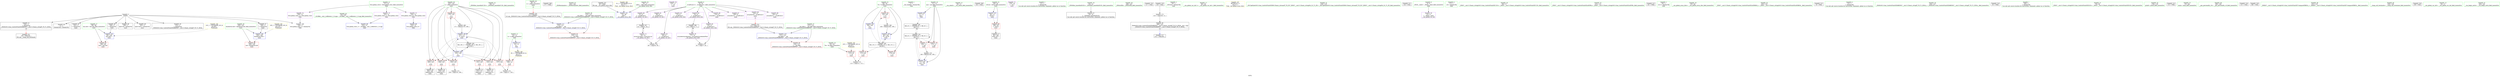 digraph "SVFG" {
	label="SVFG";

	Node0x55af2ff501e0 [shape=record,color=grey,label="{NodeID: 0\nNullPtr}"];
	Node0x55af2ff501e0 -> Node0x55af2ff65bd0[style=solid];
	Node0x55af2ff501e0 -> Node0x55af2ff65cd0[style=solid];
	Node0x55af2ff501e0 -> Node0x55af2ff65da0[style=solid];
	Node0x55af2ff501e0 -> Node0x55af2ff65e70[style=solid];
	Node0x55af2ff501e0 -> Node0x55af2ff66f60[style=solid];
	Node0x55af2ff501e0 -> Node0x55af2ff67030[style=solid];
	Node0x55af2ff501e0 -> Node0x55af2ff67100[style=solid];
	Node0x55af2ff501e0 -> Node0x55af2ff671d0[style=solid];
	Node0x55af2ff501e0 -> Node0x55af2ff66340[style=solid];
	Node0x55af2ff66040 [shape=record,color=blue,label="{NodeID: 97\n14\<--12\nn\<--\nGlob }"];
	Node0x55af2ff66040 -> Node0x55af2ff78350[style=dashed];
	Node0x55af2ff63fe0 [shape=record,color=green,label="{NodeID: 14\n30\<--31\n_ZNSt8ios_base4InitC1Ev\<--_ZNSt8ios_base4InitC1Ev_field_insensitive\n}"];
	Node0x55af2ff698e0 [shape=record,color=yellow,style=double,label="{NodeID: 194\n14V_1 = ENCHI(MR_14V_0)\npts\{99 \}\nFun[main]}"];
	Node0x55af2ff698e0 -> Node0x55af2ff66780[style=dashed];
	Node0x55af2ff66c60 [shape=record,color=blue,label="{NodeID: 111\n214\<--211\n__rhs.addr\<--__rhs\n_ZStltIcSt11char_traitsIcESaIcEEbRKNSt7__cxx1112basic_stringIT_T0_T1_EESA_\n}"];
	Node0x55af2ff66c60 -> Node0x55af2ff69650[style=dashed];
	Node0x55af2ff64c90 [shape=record,color=green,label="{NodeID: 28\n100\<--101\nehselector.slot\<--ehselector.slot_field_insensitive\nmain\n}"];
	Node0x55af2ff64c90 -> Node0x55af2ff68f00[style=solid];
	Node0x55af2ff64c90 -> Node0x55af2ff66850[style=solid];
	Node0x55af2ff80fb0 [shape=record,color=black,label="{NodeID: 208\n177 = PHI()\n}"];
	Node0x55af2ff659d0 [shape=record,color=green,label="{NodeID: 42\n243\<--244\n_ZSt9terminatev\<--_ZSt9terminatev_field_insensitive\n}"];
	Node0x55af2ff82560 [shape=record,color=black,label="{NodeID: 222\n69 = PHI()\n0th arg __cxx_global_array_dtor }"];
	Node0x55af2ff82560 -> Node0x55af2ff66440[style=solid];
	Node0x55af2ff67610 [shape=record,color=black,label="{NodeID: 56\n164\<--163\nidxprom20\<--\nmain\n}"];
	Node0x55af2ff68170 [shape=record,color=purple,label="{NodeID: 70\n120\<--17\n\<--.str\nmain\n}"];
	Node0x55af2ff6e7f0 [shape=record,color=black,label="{NodeID: 167\n53 = PHI(51, 54, )\n}"];
	Node0x55af2ff6e7f0 -> Node0x55af2ff68610[style=solid];
	Node0x55af2ff68d60 [shape=record,color=red,label="{NodeID: 84\n182\<--94\n\<--Ti\nmain\n}"];
	Node0x55af2ff68d60 -> Node0x55af2ff6ef10[style=solid];
	Node0x55af2ff5dfa0 [shape=record,color=green,label="{NodeID: 1\n7\<--1\n__dso_handle\<--dummyObj\nGlob }"];
	Node0x55af2ff75d90 [shape=record,color=black,label="{NodeID: 181\nMR_4V_2 = PHI(MR_4V_3, MR_4V_1, )\npts\{13 \}\n}"];
	Node0x55af2ff75d90 -> Node0x55af2ff75390[style=dashed];
	Node0x55af2ff66140 [shape=record,color=blue,label="{NodeID: 98\n254\<--22\nllvm.global_ctors_0\<--\nGlob }"];
	Node0x55af2ff640b0 [shape=record,color=green,label="{NodeID: 15\n36\<--37\n__cxa_atexit\<--__cxa_atexit_field_insensitive\n}"];
	Node0x55af2ff699c0 [shape=record,color=yellow,style=double,label="{NodeID: 195\n16V_1 = ENCHI(MR_16V_0)\npts\{101 \}\nFun[main]}"];
	Node0x55af2ff699c0 -> Node0x55af2ff66850[style=dashed];
	Node0x55af2ff64d60 [shape=record,color=green,label="{NodeID: 29\n102\<--103\ni\<--i_field_insensitive\nmain\n}"];
	Node0x55af2ff64d60 -> Node0x55af2ff68fd0[style=solid];
	Node0x55af2ff64d60 -> Node0x55af2ff690a0[style=solid];
	Node0x55af2ff64d60 -> Node0x55af2ff69170[style=solid];
	Node0x55af2ff64d60 -> Node0x55af2ff69240[style=solid];
	Node0x55af2ff64d60 -> Node0x55af2ff69310[style=solid];
	Node0x55af2ff64d60 -> Node0x55af2ff693e0[style=solid];
	Node0x55af2ff64d60 -> Node0x55af2ff694b0[style=solid];
	Node0x55af2ff64d60 -> Node0x55af2ff666b0[style=solid];
	Node0x55af2ff64d60 -> Node0x55af2ff669f0[style=solid];
	Node0x55af2ff80ee0 [shape=record,color=black,label="{NodeID: 209\n105 = PHI()\n}"];
	Node0x55af2ff65ad0 [shape=record,color=green,label="{NodeID: 43\n23\<--249\n_GLOBAL__sub_I_yefllowers_2_0.cpp\<--_GLOBAL__sub_I_yefllowers_2_0.cpp_field_insensitive\n}"];
	Node0x55af2ff65ad0 -> Node0x55af2ff66240[style=solid];
	Node0x55af2ff82630 [shape=record,color=black,label="{NodeID: 223\n210 = PHI(154, )\n0th arg _ZStltIcSt11char_traitsIcESaIcEEbRKNSt7__cxx1112basic_stringIT_T0_T1_EESA_ }"];
	Node0x55af2ff82630 -> Node0x55af2ff66b90[style=solid];
	Node0x55af2ff676e0 [shape=record,color=black,label="{NodeID: 57\n89\<--186\nmain_ret\<--\nmain\n}"];
	Node0x55af2ff68240 [shape=record,color=purple,label="{NodeID: 71\n176\<--19\n\<--.str.2\nmain\n}"];
	Node0x55af2ff6ed90 [shape=record,color=grey,label="{NodeID: 168\n171 = Binary(170, 109, )\n}"];
	Node0x55af2ff6ed90 -> Node0x55af2ff669f0[style=solid];
	Node0x55af2ff68e30 [shape=record,color=red,label="{NodeID: 85\n188\<--98\nexn\<--exn.slot\nmain\n}"];
	Node0x55af2ff5dcd0 [shape=record,color=green,label="{NodeID: 2\n12\<--1\n\<--dummyObj\nCan only get source location for instruction, argument, global var or function.}"];
	Node0x55af2ff76290 [shape=record,color=black,label="{NodeID: 182\nMR_12V_3 = PHI(MR_12V_4, MR_12V_2, )\npts\{95 \}\n}"];
	Node0x55af2ff76290 -> Node0x55af2ff68bc0[style=dashed];
	Node0x55af2ff76290 -> Node0x55af2ff68c90[style=dashed];
	Node0x55af2ff76290 -> Node0x55af2ff68d60[style=dashed];
	Node0x55af2ff76290 -> Node0x55af2ff66ac0[style=dashed];
	Node0x55af2ff66240 [shape=record,color=blue,label="{NodeID: 99\n255\<--23\nllvm.global_ctors_1\<--_GLOBAL__sub_I_yefllowers_2_0.cpp\nGlob }"];
	Node0x55af2ff641b0 [shape=record,color=green,label="{NodeID: 16\n35\<--41\n_ZNSt8ios_base4InitD1Ev\<--_ZNSt8ios_base4InitD1Ev_field_insensitive\n}"];
	Node0x55af2ff641b0 -> Node0x55af2ff672a0[style=solid];
	Node0x55af2ff64e30 [shape=record,color=green,label="{NodeID: 30\n106\<--107\n_ZNSirsERi\<--_ZNSirsERi_field_insensitive\n}"];
	Node0x55af2ff7f7c0 [shape=record,color=black,label="{NodeID: 210\n117 = PHI()\n}"];
	Node0x55af2ff65bd0 [shape=record,color=black,label="{NodeID: 44\n2\<--3\ndummyVal\<--dummyVal\n}"];
	Node0x55af2ff827a0 [shape=record,color=black,label="{NodeID: 224\n211 = PHI(96, )\n1st arg _ZStltIcSt11char_traitsIcESaIcEEbRKNSt7__cxx1112basic_stringIT_T0_T1_EESA_ }"];
	Node0x55af2ff827a0 -> Node0x55af2ff66c60[style=solid];
	Node0x55af2ff677b0 [shape=record,color=black,label="{NodeID: 58\n209\<--223\n_ZStltIcSt11char_traitsIcESaIcEEbRKNSt7__cxx1112basic_stringIT_T0_T1_EESA__ret\<--cmp\n_ZStltIcSt11char_traitsIcESaIcEEbRKNSt7__cxx1112basic_stringIT_T0_T1_EESA_\n|{<s0>14}}"];
	Node0x55af2ff677b0:s0 -> Node0x55af2ff81f70[style=solid,color=blue];
	Node0x55af2ff68310 [shape=record,color=purple,label="{NodeID: 72\n254\<--21\nllvm.global_ctors_0\<--llvm.global_ctors\nGlob }"];
	Node0x55af2ff68310 -> Node0x55af2ff66140[style=solid];
	Node0x55af2ff6ef10 [shape=record,color=grey,label="{NodeID: 169\n183 = Binary(182, 109, )\n}"];
	Node0x55af2ff6ef10 -> Node0x55af2ff66ac0[style=solid];
	Node0x55af2ff68f00 [shape=record,color=red,label="{NodeID: 86\n189\<--100\nsel\<--ehselector.slot\nmain\n}"];
	Node0x55af2ff5d9d0 [shape=record,color=green,label="{NodeID: 3\n16\<--1\n_ZSt3cin\<--dummyObj\nGlob }"];
	Node0x55af2ff76790 [shape=record,color=black,label="{NodeID: 183\nMR_18V_2 = PHI(MR_18V_4, MR_18V_1, )\npts\{103 \}\n}"];
	Node0x55af2ff76790 -> Node0x55af2ff666b0[style=dashed];
	Node0x55af2ff66340 [shape=record,color=blue, style = dotted,label="{NodeID: 100\n256\<--3\nllvm.global_ctors_2\<--dummyVal\nGlob }"];
	Node0x55af2ff642b0 [shape=record,color=green,label="{NodeID: 17\n48\<--49\n__cxx_global_var_init.1\<--__cxx_global_var_init.1_field_insensitive\n}"];
	Node0x55af2ff69b80 [shape=record,color=yellow,style=double,label="{NodeID: 197\nRETMU(2V_2)\npts\{71 \}\nFun[__cxx_global_array_dtor]}"];
	Node0x55af2ff64f30 [shape=record,color=green,label="{NodeID: 31\n118\<--119\n_ZSt7getlineIcSt11char_traitsIcESaIcEERSt13basic_istreamIT_T0_ES7_RNSt7__cxx1112basic_stringIS4_S5_T1_EE\<--_ZSt7getlineIcSt11char_traitsIcESaIcEERSt13basic_istreamIT_T0_ES7_RNSt7__cxx1112basic_stringIS4_S5_T1_EE_field_insensitive\n}"];
	Node0x55af2ff7f8c0 [shape=record,color=black,label="{NodeID: 211\n134 = PHI()\n}"];
	Node0x55af2ff65cd0 [shape=record,color=black,label="{NodeID: 45\n145\<--3\n\<--dummyVal\nmain\n}"];
	Node0x55af2ff67880 [shape=record,color=purple,label="{NodeID: 59\n32\<--4\n\<--_ZStL8__ioinit\n__cxx_global_var_init\n}"];
	Node0x55af2ff68410 [shape=record,color=purple,label="{NodeID: 73\n255\<--21\nllvm.global_ctors_1\<--llvm.global_ctors\nGlob }"];
	Node0x55af2ff68410 -> Node0x55af2ff66240[style=solid];
	Node0x55af2ff6f090 [shape=record,color=grey,label="{NodeID: 170\n160 = Binary(159, 109, )\n}"];
	Node0x55af2ff6f090 -> Node0x55af2ff66920[style=solid];
	Node0x55af2ff68fd0 [shape=record,color=red,label="{NodeID: 87\n127\<--102\n\<--i\nmain\n}"];
	Node0x55af2ff68fd0 -> Node0x55af2ff6f690[style=solid];
	Node0x55af2ff5da60 [shape=record,color=green,label="{NodeID: 4\n17\<--1\n.str\<--dummyObj\nGlob }"];
	Node0x55af2ff66440 [shape=record,color=blue,label="{NodeID: 101\n70\<--69\n.addr\<--\n__cxx_global_array_dtor\n}"];
	Node0x55af2ff643b0 [shape=record,color=green,label="{NodeID: 18\n56\<--57\n_ZNSt7__cxx1112basic_stringIcSt11char_traitsIcESaIcEEC1Ev\<--_ZNSt7__cxx1112basic_stringIcSt11char_traitsIcESaIcEEC1Ev_field_insensitive\n}"];
	Node0x55af2ff65030 [shape=record,color=green,label="{NodeID: 32\n122\<--123\n_ZNSt7__cxx1112basic_stringIcSt11char_traitsIcESaIcEEaSEPKc\<--_ZNSt7__cxx1112basic_stringIcSt11char_traitsIcESaIcEEaSEPKc_field_insensitive\n}"];
	Node0x55af2ff7f9c0 [shape=record,color=black,label="{NodeID: 212\n141 = PHI()\n}"];
	Node0x55af2ff65da0 [shape=record,color=black,label="{NodeID: 46\n146\<--3\n\<--dummyVal\nmain\n}"];
	Node0x55af2ff65da0 -> Node0x55af2ff66780[style=solid];
	Node0x55af2ff67950 [shape=record,color=purple,label="{NodeID: 60\n51\<--8\n\<--_Z1aB5cxx11\n__cxx_global_var_init.1\n}"];
	Node0x55af2ff67950 -> Node0x55af2ff6e7f0[style=solid];
	Node0x55af2ff68510 [shape=record,color=purple,label="{NodeID: 74\n256\<--21\nllvm.global_ctors_2\<--llvm.global_ctors\nGlob }"];
	Node0x55af2ff68510 -> Node0x55af2ff66340[style=solid];
	Node0x55af2ff6f210 [shape=record,color=grey,label="{NodeID: 171\n82 = cmp(77, 81, )\n}"];
	Node0x55af2ff690a0 [shape=record,color=red,label="{NodeID: 88\n131\<--102\n\<--i\nmain\n}"];
	Node0x55af2ff690a0 -> Node0x55af2ff673a0[style=solid];
	Node0x55af2ff5daf0 [shape=record,color=green,label="{NodeID: 5\n19\<--1\n.str.2\<--dummyObj\nGlob }"];
	Node0x55af2ff66510 [shape=record,color=blue,label="{NodeID: 102\n90\<--12\nretval\<--\nmain\n}"];
	Node0x55af2ff66510 -> Node0x55af2ff68a20[style=dashed];
	Node0x55af2ff644b0 [shape=record,color=green,label="{NodeID: 19\n63\<--64\n__cxx_global_array_dtor\<--__cxx_global_array_dtor_field_insensitive\n}"];
	Node0x55af2ff65130 [shape=record,color=green,label="{NodeID: 33\n142\<--143\n_ZNSt7__cxx1112basic_stringIcSt11char_traitsIcESaIcEEaSERKS4_\<--_ZNSt7__cxx1112basic_stringIcSt11char_traitsIcESaIcEEaSERKS4__field_insensitive\n}"];
	Node0x55af2ff7fac0 [shape=record,color=black,label="{NodeID: 213\n33 = PHI()\n}"];
	Node0x55af2ff65e70 [shape=record,color=black,label="{NodeID: 47\n148\<--3\n\<--dummyVal\nmain\n}"];
	Node0x55af2ff65e70 -> Node0x55af2ff66850[style=solid];
	Node0x55af2ff67a20 [shape=record,color=purple,label="{NodeID: 61\n58\<--8\n\<--_Z1aB5cxx11\n__cxx_global_var_init.1\n}"];
	Node0x55af2ff68610 [shape=record,color=purple,label="{NodeID: 75\n54\<--53\narrayctor.next\<--arrayctor.cur\n__cxx_global_var_init.1\n}"];
	Node0x55af2ff68610 -> Node0x55af2ff6e7f0[style=solid];
	Node0x55af2ff68610 -> Node0x55af2ff6f990[style=solid];
	Node0x55af2ff6f390 [shape=record,color=grey,label="{NodeID: 172\n223 = cmp(220, 12, )\n}"];
	Node0x55af2ff6f390 -> Node0x55af2ff677b0[style=solid];
	Node0x55af2ff69170 [shape=record,color=red,label="{NodeID: 89\n135\<--102\n\<--i\nmain\n}"];
	Node0x55af2ff69170 -> Node0x55af2ff6f510[style=solid];
	Node0x55af2ff5cd30 [shape=record,color=green,label="{NodeID: 6\n22\<--1\n\<--dummyObj\nCan only get source location for instruction, argument, global var or function.}"];
	Node0x55af2fdd4d90 [shape=record,color=yellow,style=double,label="{NodeID: 186\n2V_1 = ENCHI(MR_2V_0)\npts\{71 \}\nFun[__cxx_global_array_dtor]}"];
	Node0x55af2fdd4d90 -> Node0x55af2ff66440[style=dashed];
	Node0x55af2ff665e0 [shape=record,color=blue,label="{NodeID: 103\n94\<--109\nTi\<--\nmain\n}"];
	Node0x55af2ff665e0 -> Node0x55af2ff76290[style=dashed];
	Node0x55af2ff645b0 [shape=record,color=green,label="{NodeID: 20\n70\<--71\n.addr\<--.addr_field_insensitive\n__cxx_global_array_dtor\n}"];
	Node0x55af2ff645b0 -> Node0x55af2ff66440[style=solid];
	Node0x55af2ff65230 [shape=record,color=green,label="{NodeID: 34\n156\<--157\n_ZStltIcSt11char_traitsIcESaIcEEbRKNSt7__cxx1112basic_stringIT_T0_T1_EESA_\<--_ZStltIcSt11char_traitsIcESaIcEEbRKNSt7__cxx1112basic_stringIT_T0_T1_EESA__field_insensitive\n}"];
	Node0x55af2ff7fbc0 [shape=record,color=black,label="{NodeID: 214\n62 = PHI()\n}"];
	Node0x55af2ff66f60 [shape=record,color=black,label="{NodeID: 48\n190\<--3\nlpad.val\<--dummyVal\nmain\n}"];
	Node0x55af2ff67af0 [shape=record,color=purple,label="{NodeID: 62\n59\<--8\n\<--_Z1aB5cxx11\n__cxx_global_var_init.1\n}"];
	Node0x55af2ff67af0 -> Node0x55af2ff6f990[style=solid];
	Node0x55af2ff686e0 [shape=record,color=purple,label="{NodeID: 76\n77\<--76\narraydestroy.element\<--arraydestroy.elementPast\n__cxx_global_array_dtor\n}"];
	Node0x55af2ff686e0 -> Node0x55af2ff6e250[style=solid];
	Node0x55af2ff686e0 -> Node0x55af2ff6f210[style=solid];
	Node0x55af2ff6f510 [shape=record,color=grey,label="{NodeID: 173\n136 = cmp(135, 109, )\n}"];
	Node0x55af2ff69240 [shape=record,color=red,label="{NodeID: 90\n138\<--102\n\<--i\nmain\n}"];
	Node0x55af2ff69240 -> Node0x55af2ff67470[style=solid];
	Node0x55af2ff5cdc0 [shape=record,color=green,label="{NodeID: 7\n109\<--1\n\<--dummyObj\nCan only get source location for instruction, argument, global var or function.}"];
	Node0x55af2ff666b0 [shape=record,color=blue,label="{NodeID: 104\n102\<--109\ni\<--\nmain\n}"];
	Node0x55af2ff666b0 -> Node0x55af2ff68fd0[style=dashed];
	Node0x55af2ff666b0 -> Node0x55af2ff690a0[style=dashed];
	Node0x55af2ff666b0 -> Node0x55af2ff69170[style=dashed];
	Node0x55af2ff666b0 -> Node0x55af2ff69240[style=dashed];
	Node0x55af2ff666b0 -> Node0x55af2ff69310[style=dashed];
	Node0x55af2ff666b0 -> Node0x55af2ff693e0[style=dashed];
	Node0x55af2ff666b0 -> Node0x55af2ff694b0[style=dashed];
	Node0x55af2ff666b0 -> Node0x55af2ff669f0[style=dashed];
	Node0x55af2ff666b0 -> Node0x55af2ff76790[style=dashed];
	Node0x55af2ff64680 [shape=record,color=green,label="{NodeID: 21\n79\<--80\n_ZNSt7__cxx1112basic_stringIcSt11char_traitsIcESaIcEED1Ev\<--_ZNSt7__cxx1112basic_stringIcSt11char_traitsIcESaIcEED1Ev_field_insensitive\n}"];
	Node0x55af2ff65330 [shape=record,color=green,label="{NodeID: 35\n178\<--179\nprintf\<--printf_field_insensitive\n}"];
	Node0x55af2ff7fcc0 [shape=record,color=black,label="{NodeID: 215\n115 = PHI()\n}"];
	Node0x55af2ff67030 [shape=record,color=black,label="{NodeID: 49\n191\<--3\nlpad.val31\<--dummyVal\nmain\n}"];
	Node0x55af2ff67bc0 [shape=record,color=purple,label="{NodeID: 63\n73\<--8\n\<--_Z1aB5cxx11\n__cxx_global_array_dtor\n}"];
	Node0x55af2ff687b0 [shape=record,color=red,label="{NodeID: 77\n159\<--11\n\<--ans\nmain\n}"];
	Node0x55af2ff687b0 -> Node0x55af2ff6f090[style=solid];
	Node0x55af2ff6f690 [shape=record,color=grey,label="{NodeID: 174\n129 = cmp(127, 128, )\n}"];
	Node0x55af2ff69310 [shape=record,color=red,label="{NodeID: 91\n152\<--102\n\<--i\nmain\n}"];
	Node0x55af2ff69310 -> Node0x55af2ff67540[style=solid];
	Node0x55af2ff5ce50 [shape=record,color=green,label="{NodeID: 8\n4\<--6\n_ZStL8__ioinit\<--_ZStL8__ioinit_field_insensitive\nGlob }"];
	Node0x55af2ff5ce50 -> Node0x55af2ff67880[style=solid];
	Node0x55af2ff66780 [shape=record,color=blue,label="{NodeID: 105\n98\<--146\nexn.slot\<--\nmain\n}"];
	Node0x55af2ff66780 -> Node0x55af2ff68e30[style=dashed];
	Node0x55af2ff64780 [shape=record,color=green,label="{NodeID: 22\n87\<--88\nmain\<--main_field_insensitive\n}"];
	Node0x55af2ff65430 [shape=record,color=green,label="{NodeID: 36\n199\<--200\n__gxx_personality_v0\<--__gxx_personality_v0_field_insensitive\n}"];
	Node0x55af2ff81ea0 [shape=record,color=black,label="{NodeID: 216\n121 = PHI()\n}"];
	Node0x55af2ff67100 [shape=record,color=black,label="{NodeID: 50\n225\<--3\n\<--dummyVal\n_ZStltIcSt11char_traitsIcESaIcEEbRKNSt7__cxx1112basic_stringIT_T0_T1_EESA_\n}"];
	Node0x55af2ff67c90 [shape=record,color=purple,label="{NodeID: 64\n74\<--8\n\<--_Z1aB5cxx11\n__cxx_global_array_dtor\n}"];
	Node0x55af2ff67c90 -> Node0x55af2ff6e250[style=solid];
	Node0x55af2ff68880 [shape=record,color=red,label="{NodeID: 78\n175\<--11\n\<--ans\nmain\n}"];
	Node0x55af2ff6f810 [shape=record,color=grey,label="{NodeID: 175\n113 = cmp(111, 112, )\n}"];
	Node0x55af2ff693e0 [shape=record,color=red,label="{NodeID: 92\n163\<--102\n\<--i\nmain\n}"];
	Node0x55af2ff693e0 -> Node0x55af2ff67610[style=solid];
	Node0x55af2ff5cf90 [shape=record,color=green,label="{NodeID: 9\n8\<--10\n_Z1aB5cxx11\<--_Z1aB5cxx11_field_insensitive\nGlob }"];
	Node0x55af2ff5cf90 -> Node0x55af2ff67950[style=solid];
	Node0x55af2ff5cf90 -> Node0x55af2ff67a20[style=solid];
	Node0x55af2ff5cf90 -> Node0x55af2ff67af0[style=solid];
	Node0x55af2ff5cf90 -> Node0x55af2ff67bc0[style=solid];
	Node0x55af2ff5cf90 -> Node0x55af2ff67c90[style=solid];
	Node0x55af2ff5cf90 -> Node0x55af2ff67d60[style=solid];
	Node0x55af2ff5cf90 -> Node0x55af2ff67e30[style=solid];
	Node0x55af2ff5cf90 -> Node0x55af2ff67f00[style=solid];
	Node0x55af2ff5cf90 -> Node0x55af2ff67fd0[style=solid];
	Node0x55af2ff5cf90 -> Node0x55af2ff680a0[style=solid];
	Node0x55af2ff66850 [shape=record,color=blue,label="{NodeID: 106\n100\<--148\nehselector.slot\<--\nmain\n}"];
	Node0x55af2ff66850 -> Node0x55af2ff68f00[style=dashed];
	Node0x55af2ff64880 [shape=record,color=green,label="{NodeID: 23\n90\<--91\nretval\<--retval_field_insensitive\nmain\n}"];
	Node0x55af2ff64880 -> Node0x55af2ff68a20[style=solid];
	Node0x55af2ff64880 -> Node0x55af2ff66510[style=solid];
	Node0x55af2ff65530 [shape=record,color=green,label="{NodeID: 37\n212\<--213\n__lhs.addr\<--__lhs.addr_field_insensitive\n_ZStltIcSt11char_traitsIcESaIcEEbRKNSt7__cxx1112basic_stringIT_T0_T1_EESA_\n}"];
	Node0x55af2ff65530 -> Node0x55af2ff69580[style=solid];
	Node0x55af2ff65530 -> Node0x55af2ff66b90[style=solid];
	Node0x55af2ff81f70 [shape=record,color=black,label="{NodeID: 217\n155 = PHI(209, )\n}"];
	Node0x55af2ff671d0 [shape=record,color=black,label="{NodeID: 51\n226\<--3\n\<--dummyVal\n_ZStltIcSt11char_traitsIcESaIcEEbRKNSt7__cxx1112basic_stringIT_T0_T1_EESA_\n|{<s0>19}}"];
	Node0x55af2ff671d0:s0 -> Node0x55af2ff823a0[style=solid,color=red];
	Node0x55af2ff67d60 [shape=record,color=purple,label="{NodeID: 65\n81\<--8\n\<--_Z1aB5cxx11\n__cxx_global_array_dtor\n}"];
	Node0x55af2ff67d60 -> Node0x55af2ff6f210[style=solid];
	Node0x55af2ff68950 [shape=record,color=red,label="{NodeID: 79\n128\<--14\n\<--n\nmain\n}"];
	Node0x55af2ff68950 -> Node0x55af2ff6f690[style=solid];
	Node0x55af2ff6f990 [shape=record,color=grey,label="{NodeID: 176\n60 = cmp(54, 59, )\n}"];
	Node0x55af2ff694b0 [shape=record,color=red,label="{NodeID: 93\n170\<--102\n\<--i\nmain\n}"];
	Node0x55af2ff694b0 -> Node0x55af2ff6ed90[style=solid];
	Node0x55af2ff5d020 [shape=record,color=green,label="{NodeID: 10\n11\<--13\nans\<--ans_field_insensitive\nGlob }"];
	Node0x55af2ff5d020 -> Node0x55af2ff687b0[style=solid];
	Node0x55af2ff5d020 -> Node0x55af2ff68880[style=solid];
	Node0x55af2ff5d020 -> Node0x55af2ff65f40[style=solid];
	Node0x55af2ff5d020 -> Node0x55af2ff66920[style=solid];
	Node0x55af2ff78350 [shape=record,color=yellow,style=double,label="{NodeID: 190\n6V_1 = ENCHI(MR_6V_0)\npts\{15 \}\nFun[main]}"];
	Node0x55af2ff78350 -> Node0x55af2ff68950[style=dashed];
	Node0x55af2ff66920 [shape=record,color=blue,label="{NodeID: 107\n11\<--160\nans\<--inc\nmain\n}"];
	Node0x55af2ff66920 -> Node0x55af2ff75390[style=dashed];
	Node0x55af2ff64950 [shape=record,color=green,label="{NodeID: 24\n92\<--93\nTe\<--Te_field_insensitive\nmain\n}"];
	Node0x55af2ff64950 -> Node0x55af2ff68af0[style=solid];
	Node0x55af2ff65600 [shape=record,color=green,label="{NodeID: 38\n214\<--215\n__rhs.addr\<--__rhs.addr_field_insensitive\n_ZStltIcSt11char_traitsIcESaIcEEbRKNSt7__cxx1112basic_stringIT_T0_T1_EESA_\n}"];
	Node0x55af2ff65600 -> Node0x55af2ff69650[style=solid];
	Node0x55af2ff65600 -> Node0x55af2ff66c60[style=solid];
	Node0x55af2ff820d0 [shape=record,color=black,label="{NodeID: 218\n166 = PHI()\n}"];
	Node0x55af2ff672a0 [shape=record,color=black,label="{NodeID: 52\n34\<--35\n\<--_ZNSt8ios_base4InitD1Ev\nCan only get source location for instruction, argument, global var or function.}"];
	Node0x55af2ff67e30 [shape=record,color=purple,label="{NodeID: 66\n133\<--8\narrayidx\<--_Z1aB5cxx11\nmain\n}"];
	Node0x55af2ff68a20 [shape=record,color=red,label="{NodeID: 80\n186\<--90\n\<--retval\nmain\n}"];
	Node0x55af2ff68a20 -> Node0x55af2ff676e0[style=solid];
	Node0x55af2ff69580 [shape=record,color=red,label="{NodeID: 94\n218\<--212\n\<--__lhs.addr\n_ZStltIcSt11char_traitsIcESaIcEEbRKNSt7__cxx1112basic_stringIT_T0_T1_EESA_\n}"];
	Node0x55af2ff5d0f0 [shape=record,color=green,label="{NodeID: 11\n14\<--15\nn\<--n_field_insensitive\nGlob }"];
	Node0x55af2ff5d0f0 -> Node0x55af2ff68950[style=solid];
	Node0x55af2ff5d0f0 -> Node0x55af2ff66040[style=solid];
	Node0x55af2ff669f0 [shape=record,color=blue,label="{NodeID: 108\n102\<--171\ni\<--inc25\nmain\n}"];
	Node0x55af2ff669f0 -> Node0x55af2ff68fd0[style=dashed];
	Node0x55af2ff669f0 -> Node0x55af2ff690a0[style=dashed];
	Node0x55af2ff669f0 -> Node0x55af2ff69170[style=dashed];
	Node0x55af2ff669f0 -> Node0x55af2ff69240[style=dashed];
	Node0x55af2ff669f0 -> Node0x55af2ff69310[style=dashed];
	Node0x55af2ff669f0 -> Node0x55af2ff693e0[style=dashed];
	Node0x55af2ff669f0 -> Node0x55af2ff694b0[style=dashed];
	Node0x55af2ff669f0 -> Node0x55af2ff669f0[style=dashed];
	Node0x55af2ff669f0 -> Node0x55af2ff76790[style=dashed];
	Node0x55af2ff64a20 [shape=record,color=green,label="{NodeID: 25\n94\<--95\nTi\<--Ti_field_insensitive\nmain\n}"];
	Node0x55af2ff64a20 -> Node0x55af2ff68bc0[style=solid];
	Node0x55af2ff64a20 -> Node0x55af2ff68c90[style=solid];
	Node0x55af2ff64a20 -> Node0x55af2ff68d60[style=solid];
	Node0x55af2ff64a20 -> Node0x55af2ff665e0[style=solid];
	Node0x55af2ff64a20 -> Node0x55af2ff66ac0[style=solid];
	Node0x55af2ff656d0 [shape=record,color=green,label="{NodeID: 39\n221\<--222\n_ZNKSt7__cxx1112basic_stringIcSt11char_traitsIcESaIcEE7compareERKS4_\<--_ZNKSt7__cxx1112basic_stringIcSt11char_traitsIcESaIcEE7compareERKS4__field_insensitive\n}"];
	Node0x55af2ff821a0 [shape=record,color=black,label="{NodeID: 219\n220 = PHI()\n}"];
	Node0x55af2ff821a0 -> Node0x55af2ff6f390[style=solid];
	Node0x55af2ff673a0 [shape=record,color=black,label="{NodeID: 53\n132\<--131\nidxprom\<--\nmain\n}"];
	Node0x55af2ff67f00 [shape=record,color=purple,label="{NodeID: 67\n140\<--8\narrayidx12\<--_Z1aB5cxx11\nmain\n}"];
	Node0x55af2ff68af0 [shape=record,color=red,label="{NodeID: 81\n112\<--92\n\<--Te\nmain\n}"];
	Node0x55af2ff68af0 -> Node0x55af2ff6f810[style=solid];
	Node0x55af2ff69650 [shape=record,color=red,label="{NodeID: 95\n219\<--214\n\<--__rhs.addr\n_ZStltIcSt11char_traitsIcESaIcEEbRKNSt7__cxx1112basic_stringIT_T0_T1_EESA_\n}"];
	Node0x55af2ff5d1f0 [shape=record,color=green,label="{NodeID: 12\n21\<--25\nllvm.global_ctors\<--llvm.global_ctors_field_insensitive\nGlob }"];
	Node0x55af2ff5d1f0 -> Node0x55af2ff68310[style=solid];
	Node0x55af2ff5d1f0 -> Node0x55af2ff68410[style=solid];
	Node0x55af2ff5d1f0 -> Node0x55af2ff68510[style=solid];
	Node0x55af2ff69720 [shape=record,color=yellow,style=double,label="{NodeID: 192\n10V_1 = ENCHI(MR_10V_0)\npts\{93 \}\nFun[main]}"];
	Node0x55af2ff69720 -> Node0x55af2ff68af0[style=dashed];
	Node0x55af2ff66ac0 [shape=record,color=blue,label="{NodeID: 109\n94\<--183\nTi\<--inc29\nmain\n}"];
	Node0x55af2ff66ac0 -> Node0x55af2ff76290[style=dashed];
	Node0x55af2ff64af0 [shape=record,color=green,label="{NodeID: 26\n96\<--97\ns\<--s_field_insensitive\nmain\n|{<s0>14}}"];
	Node0x55af2ff64af0:s0 -> Node0x55af2ff827a0[style=solid,color=red];
	Node0x55af2ff657d0 [shape=record,color=green,label="{NodeID: 40\n228\<--229\n__clang_call_terminate\<--__clang_call_terminate_field_insensitive\n}"];
	Node0x55af2ff822d0 [shape=record,color=black,label="{NodeID: 220\n239 = PHI()\n}"];
	Node0x55af2ff67470 [shape=record,color=black,label="{NodeID: 54\n139\<--138\nidxprom11\<--\nmain\n}"];
	Node0x55af2ff67fd0 [shape=record,color=purple,label="{NodeID: 68\n154\<--8\narrayidx16\<--_Z1aB5cxx11\nmain\n|{<s0>14}}"];
	Node0x55af2ff67fd0:s0 -> Node0x55af2ff82630[style=solid,color=red];
	Node0x55af2ff68bc0 [shape=record,color=red,label="{NodeID: 82\n111\<--94\n\<--Ti\nmain\n}"];
	Node0x55af2ff68bc0 -> Node0x55af2ff6f810[style=solid];
	Node0x55af2ff75390 [shape=record,color=black,label="{NodeID: 179\nMR_4V_3 = PHI(MR_4V_4, MR_4V_2, )\npts\{13 \}\n}"];
	Node0x55af2ff75390 -> Node0x55af2ff687b0[style=dashed];
	Node0x55af2ff75390 -> Node0x55af2ff68880[style=dashed];
	Node0x55af2ff75390 -> Node0x55af2ff66920[style=dashed];
	Node0x55af2ff75390 -> Node0x55af2ff75390[style=dashed];
	Node0x55af2ff75390 -> Node0x55af2ff75d90[style=dashed];
	Node0x55af2ff65f40 [shape=record,color=blue,label="{NodeID: 96\n11\<--12\nans\<--\nGlob }"];
	Node0x55af2ff65f40 -> Node0x55af2ff75d90[style=dashed];
	Node0x55af2ff63f50 [shape=record,color=green,label="{NodeID: 13\n26\<--27\n__cxx_global_var_init\<--__cxx_global_var_init_field_insensitive\n}"];
	Node0x55af2ff66b90 [shape=record,color=blue,label="{NodeID: 110\n212\<--210\n__lhs.addr\<--__lhs\n_ZStltIcSt11char_traitsIcESaIcEEbRKNSt7__cxx1112basic_stringIT_T0_T1_EESA_\n}"];
	Node0x55af2ff66b90 -> Node0x55af2ff69580[style=dashed];
	Node0x55af2ff64bc0 [shape=record,color=green,label="{NodeID: 27\n98\<--99\nexn.slot\<--exn.slot_field_insensitive\nmain\n}"];
	Node0x55af2ff64bc0 -> Node0x55af2ff68e30[style=solid];
	Node0x55af2ff64bc0 -> Node0x55af2ff66780[style=solid];
	Node0x55af2ff658d0 [shape=record,color=green,label="{NodeID: 41\n240\<--241\n__cxa_begin_catch\<--__cxa_begin_catch_field_insensitive\n}"];
	Node0x55af2ff823a0 [shape=record,color=black,label="{NodeID: 221\n238 = PHI(226, )\n0th arg __clang_call_terminate }"];
	Node0x55af2ff67540 [shape=record,color=black,label="{NodeID: 55\n153\<--152\nidxprom15\<--\nmain\n}"];
	Node0x55af2ff680a0 [shape=record,color=purple,label="{NodeID: 69\n165\<--8\narrayidx21\<--_Z1aB5cxx11\nmain\n}"];
	Node0x55af2ff6e250 [shape=record,color=black,label="{NodeID: 166\n76 = PHI(74, 77, )\n}"];
	Node0x55af2ff6e250 -> Node0x55af2ff686e0[style=solid];
	Node0x55af2ff68c90 [shape=record,color=red,label="{NodeID: 83\n174\<--94\n\<--Ti\nmain\n}"];
}
